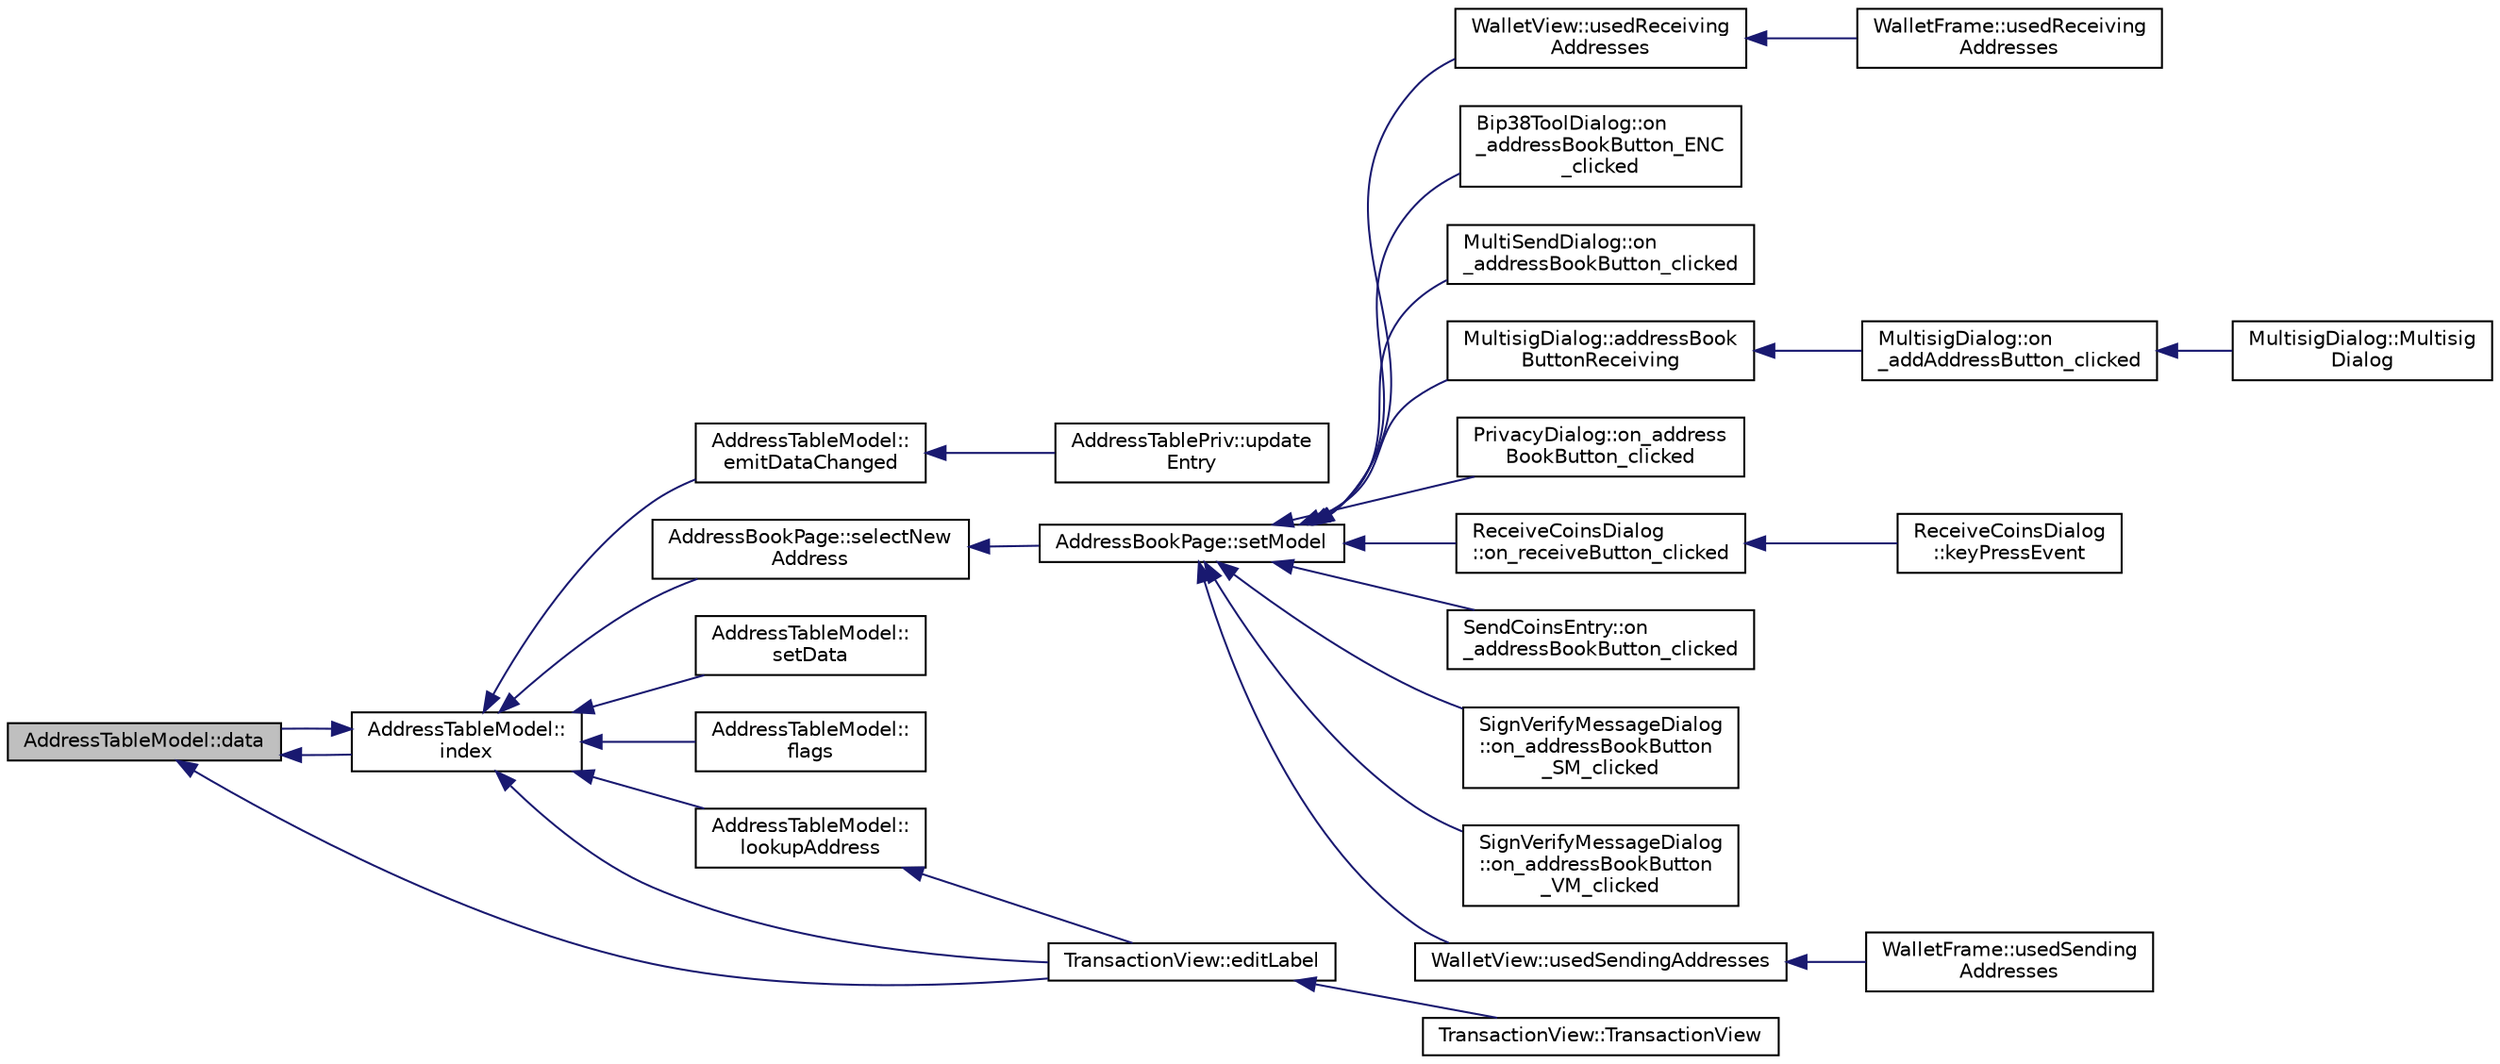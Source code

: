 digraph "AddressTableModel::data"
{
  edge [fontname="Helvetica",fontsize="10",labelfontname="Helvetica",labelfontsize="10"];
  node [fontname="Helvetica",fontsize="10",shape=record];
  rankdir="LR";
  Node96 [label="AddressTableModel::data",height=0.2,width=0.4,color="black", fillcolor="grey75", style="filled", fontcolor="black"];
  Node96 -> Node97 [dir="back",color="midnightblue",fontsize="10",style="solid",fontname="Helvetica"];
  Node97 [label="AddressTableModel::\lindex",height=0.2,width=0.4,color="black", fillcolor="white", style="filled",URL="$class_address_table_model.html#a74e9123471948255f87271c823c82854"];
  Node97 -> Node98 [dir="back",color="midnightblue",fontsize="10",style="solid",fontname="Helvetica"];
  Node98 [label="AddressBookPage::selectNew\lAddress",height=0.2,width=0.4,color="black", fillcolor="white", style="filled",URL="$class_address_book_page.html#ab62ba5d31e2d64c4d901da58d6b32a59",tooltip="New entry/entries were added to address table. "];
  Node98 -> Node99 [dir="back",color="midnightblue",fontsize="10",style="solid",fontname="Helvetica"];
  Node99 [label="AddressBookPage::setModel",height=0.2,width=0.4,color="black", fillcolor="white", style="filled",URL="$class_address_book_page.html#a1282cda9cb0300ee04c472ec4c9949f3"];
  Node99 -> Node100 [dir="back",color="midnightblue",fontsize="10",style="solid",fontname="Helvetica"];
  Node100 [label="Bip38ToolDialog::on\l_addressBookButton_ENC\l_clicked",height=0.2,width=0.4,color="black", fillcolor="white", style="filled",URL="$class_bip38_tool_dialog.html#a7551549c8777106ec5c4e9abae2f70e2"];
  Node99 -> Node101 [dir="back",color="midnightblue",fontsize="10",style="solid",fontname="Helvetica"];
  Node101 [label="MultiSendDialog::on\l_addressBookButton_clicked",height=0.2,width=0.4,color="black", fillcolor="white", style="filled",URL="$class_multi_send_dialog.html#a5db2b722cb200381222da8e4e3c6dbf0"];
  Node99 -> Node102 [dir="back",color="midnightblue",fontsize="10",style="solid",fontname="Helvetica"];
  Node102 [label="MultisigDialog::addressBook\lButtonReceiving",height=0.2,width=0.4,color="black", fillcolor="white", style="filled",URL="$class_multisig_dialog.html#a9eff449f2cb8951c5cdd62342e44b14d"];
  Node102 -> Node103 [dir="back",color="midnightblue",fontsize="10",style="solid",fontname="Helvetica"];
  Node103 [label="MultisigDialog::on\l_addAddressButton_clicked",height=0.2,width=0.4,color="black", fillcolor="white", style="filled",URL="$class_multisig_dialog.html#a8f26906e6f4d25273e15c95d90cc14fa"];
  Node103 -> Node104 [dir="back",color="midnightblue",fontsize="10",style="solid",fontname="Helvetica"];
  Node104 [label="MultisigDialog::Multisig\lDialog",height=0.2,width=0.4,color="black", fillcolor="white", style="filled",URL="$class_multisig_dialog.html#af8ff2a9f6dc05a9468d955cb428c6474"];
  Node99 -> Node105 [dir="back",color="midnightblue",fontsize="10",style="solid",fontname="Helvetica"];
  Node105 [label="PrivacyDialog::on_address\lBookButton_clicked",height=0.2,width=0.4,color="black", fillcolor="white", style="filled",URL="$class_privacy_dialog.html#a51f99c76a48f7a6e978876b3bd41366d"];
  Node99 -> Node106 [dir="back",color="midnightblue",fontsize="10",style="solid",fontname="Helvetica"];
  Node106 [label="ReceiveCoinsDialog\l::on_receiveButton_clicked",height=0.2,width=0.4,color="black", fillcolor="white", style="filled",URL="$class_receive_coins_dialog.html#a9db8de31f6889288cb22c061aa51e0cd"];
  Node106 -> Node107 [dir="back",color="midnightblue",fontsize="10",style="solid",fontname="Helvetica"];
  Node107 [label="ReceiveCoinsDialog\l::keyPressEvent",height=0.2,width=0.4,color="black", fillcolor="white", style="filled",URL="$class_receive_coins_dialog.html#abcf17b510c473bf3e94ef12f7f5cfc10"];
  Node99 -> Node108 [dir="back",color="midnightblue",fontsize="10",style="solid",fontname="Helvetica"];
  Node108 [label="SendCoinsEntry::on\l_addressBookButton_clicked",height=0.2,width=0.4,color="black", fillcolor="white", style="filled",URL="$class_send_coins_entry.html#ac661741d286d9f3db32f78bd22125cb0"];
  Node99 -> Node109 [dir="back",color="midnightblue",fontsize="10",style="solid",fontname="Helvetica"];
  Node109 [label="SignVerifyMessageDialog\l::on_addressBookButton\l_SM_clicked",height=0.2,width=0.4,color="black", fillcolor="white", style="filled",URL="$class_sign_verify_message_dialog.html#a792a3bd647958c8ae74286c5ab3cf205"];
  Node99 -> Node110 [dir="back",color="midnightblue",fontsize="10",style="solid",fontname="Helvetica"];
  Node110 [label="SignVerifyMessageDialog\l::on_addressBookButton\l_VM_clicked",height=0.2,width=0.4,color="black", fillcolor="white", style="filled",URL="$class_sign_verify_message_dialog.html#a90ceb00084c68da5e9c481ba0841d976"];
  Node99 -> Node111 [dir="back",color="midnightblue",fontsize="10",style="solid",fontname="Helvetica"];
  Node111 [label="WalletView::usedSendingAddresses",height=0.2,width=0.4,color="black", fillcolor="white", style="filled",URL="$class_wallet_view.html#a6f0d012c18ea2df7336c852abe2a50d0",tooltip="Show used sending addresses. "];
  Node111 -> Node112 [dir="back",color="midnightblue",fontsize="10",style="solid",fontname="Helvetica"];
  Node112 [label="WalletFrame::usedSending\lAddresses",height=0.2,width=0.4,color="black", fillcolor="white", style="filled",URL="$class_wallet_frame.html#a7f697d220e7ea40d6e4d6e6c5e9ef3b4",tooltip="Show used sending addresses. "];
  Node99 -> Node113 [dir="back",color="midnightblue",fontsize="10",style="solid",fontname="Helvetica"];
  Node113 [label="WalletView::usedReceiving\lAddresses",height=0.2,width=0.4,color="black", fillcolor="white", style="filled",URL="$class_wallet_view.html#accb5d9e2789c62e03ad1723518d31c02",tooltip="Show used receiving addresses. "];
  Node113 -> Node114 [dir="back",color="midnightblue",fontsize="10",style="solid",fontname="Helvetica"];
  Node114 [label="WalletFrame::usedReceiving\lAddresses",height=0.2,width=0.4,color="black", fillcolor="white", style="filled",URL="$class_wallet_frame.html#a9273a0b98cf7ec9fc344658c38a4a0a3",tooltip="Show used receiving addresses. "];
  Node97 -> Node96 [dir="back",color="midnightblue",fontsize="10",style="solid",fontname="Helvetica"];
  Node97 -> Node115 [dir="back",color="midnightblue",fontsize="10",style="solid",fontname="Helvetica"];
  Node115 [label="AddressTableModel::\lsetData",height=0.2,width=0.4,color="black", fillcolor="white", style="filled",URL="$class_address_table_model.html#a5c6bd467fd1fc499d126fe2b7380ce5c"];
  Node97 -> Node116 [dir="back",color="midnightblue",fontsize="10",style="solid",fontname="Helvetica"];
  Node116 [label="AddressTableModel::\lflags",height=0.2,width=0.4,color="black", fillcolor="white", style="filled",URL="$class_address_table_model.html#a5b5e72b36671632ac72921071b3ec8c3"];
  Node97 -> Node117 [dir="back",color="midnightblue",fontsize="10",style="solid",fontname="Helvetica"];
  Node117 [label="AddressTableModel::\llookupAddress",height=0.2,width=0.4,color="black", fillcolor="white", style="filled",URL="$class_address_table_model.html#a0beb94d838781d9055e393b37bf68f83"];
  Node117 -> Node118 [dir="back",color="midnightblue",fontsize="10",style="solid",fontname="Helvetica"];
  Node118 [label="TransactionView::editLabel",height=0.2,width=0.4,color="black", fillcolor="white", style="filled",URL="$class_transaction_view.html#a18817639384e53f94fc1ad956d7263d9"];
  Node118 -> Node119 [dir="back",color="midnightblue",fontsize="10",style="solid",fontname="Helvetica"];
  Node119 [label="TransactionView::TransactionView",height=0.2,width=0.4,color="black", fillcolor="white", style="filled",URL="$class_transaction_view.html#a0c5e8b90206b4e8b8bf68dd7e319798f"];
  Node97 -> Node120 [dir="back",color="midnightblue",fontsize="10",style="solid",fontname="Helvetica"];
  Node120 [label="AddressTableModel::\lemitDataChanged",height=0.2,width=0.4,color="black", fillcolor="white", style="filled",URL="$class_address_table_model.html#a42cbcc82a8752c4af3b75fd62e8c7a40",tooltip="Notify listeners that data changed. "];
  Node120 -> Node121 [dir="back",color="midnightblue",fontsize="10",style="solid",fontname="Helvetica"];
  Node121 [label="AddressTablePriv::update\lEntry",height=0.2,width=0.4,color="black", fillcolor="white", style="filled",URL="$class_address_table_priv.html#a01a7d8f679bb8350038ac4326db11233"];
  Node97 -> Node118 [dir="back",color="midnightblue",fontsize="10",style="solid",fontname="Helvetica"];
  Node96 -> Node118 [dir="back",color="midnightblue",fontsize="10",style="solid",fontname="Helvetica"];
}
